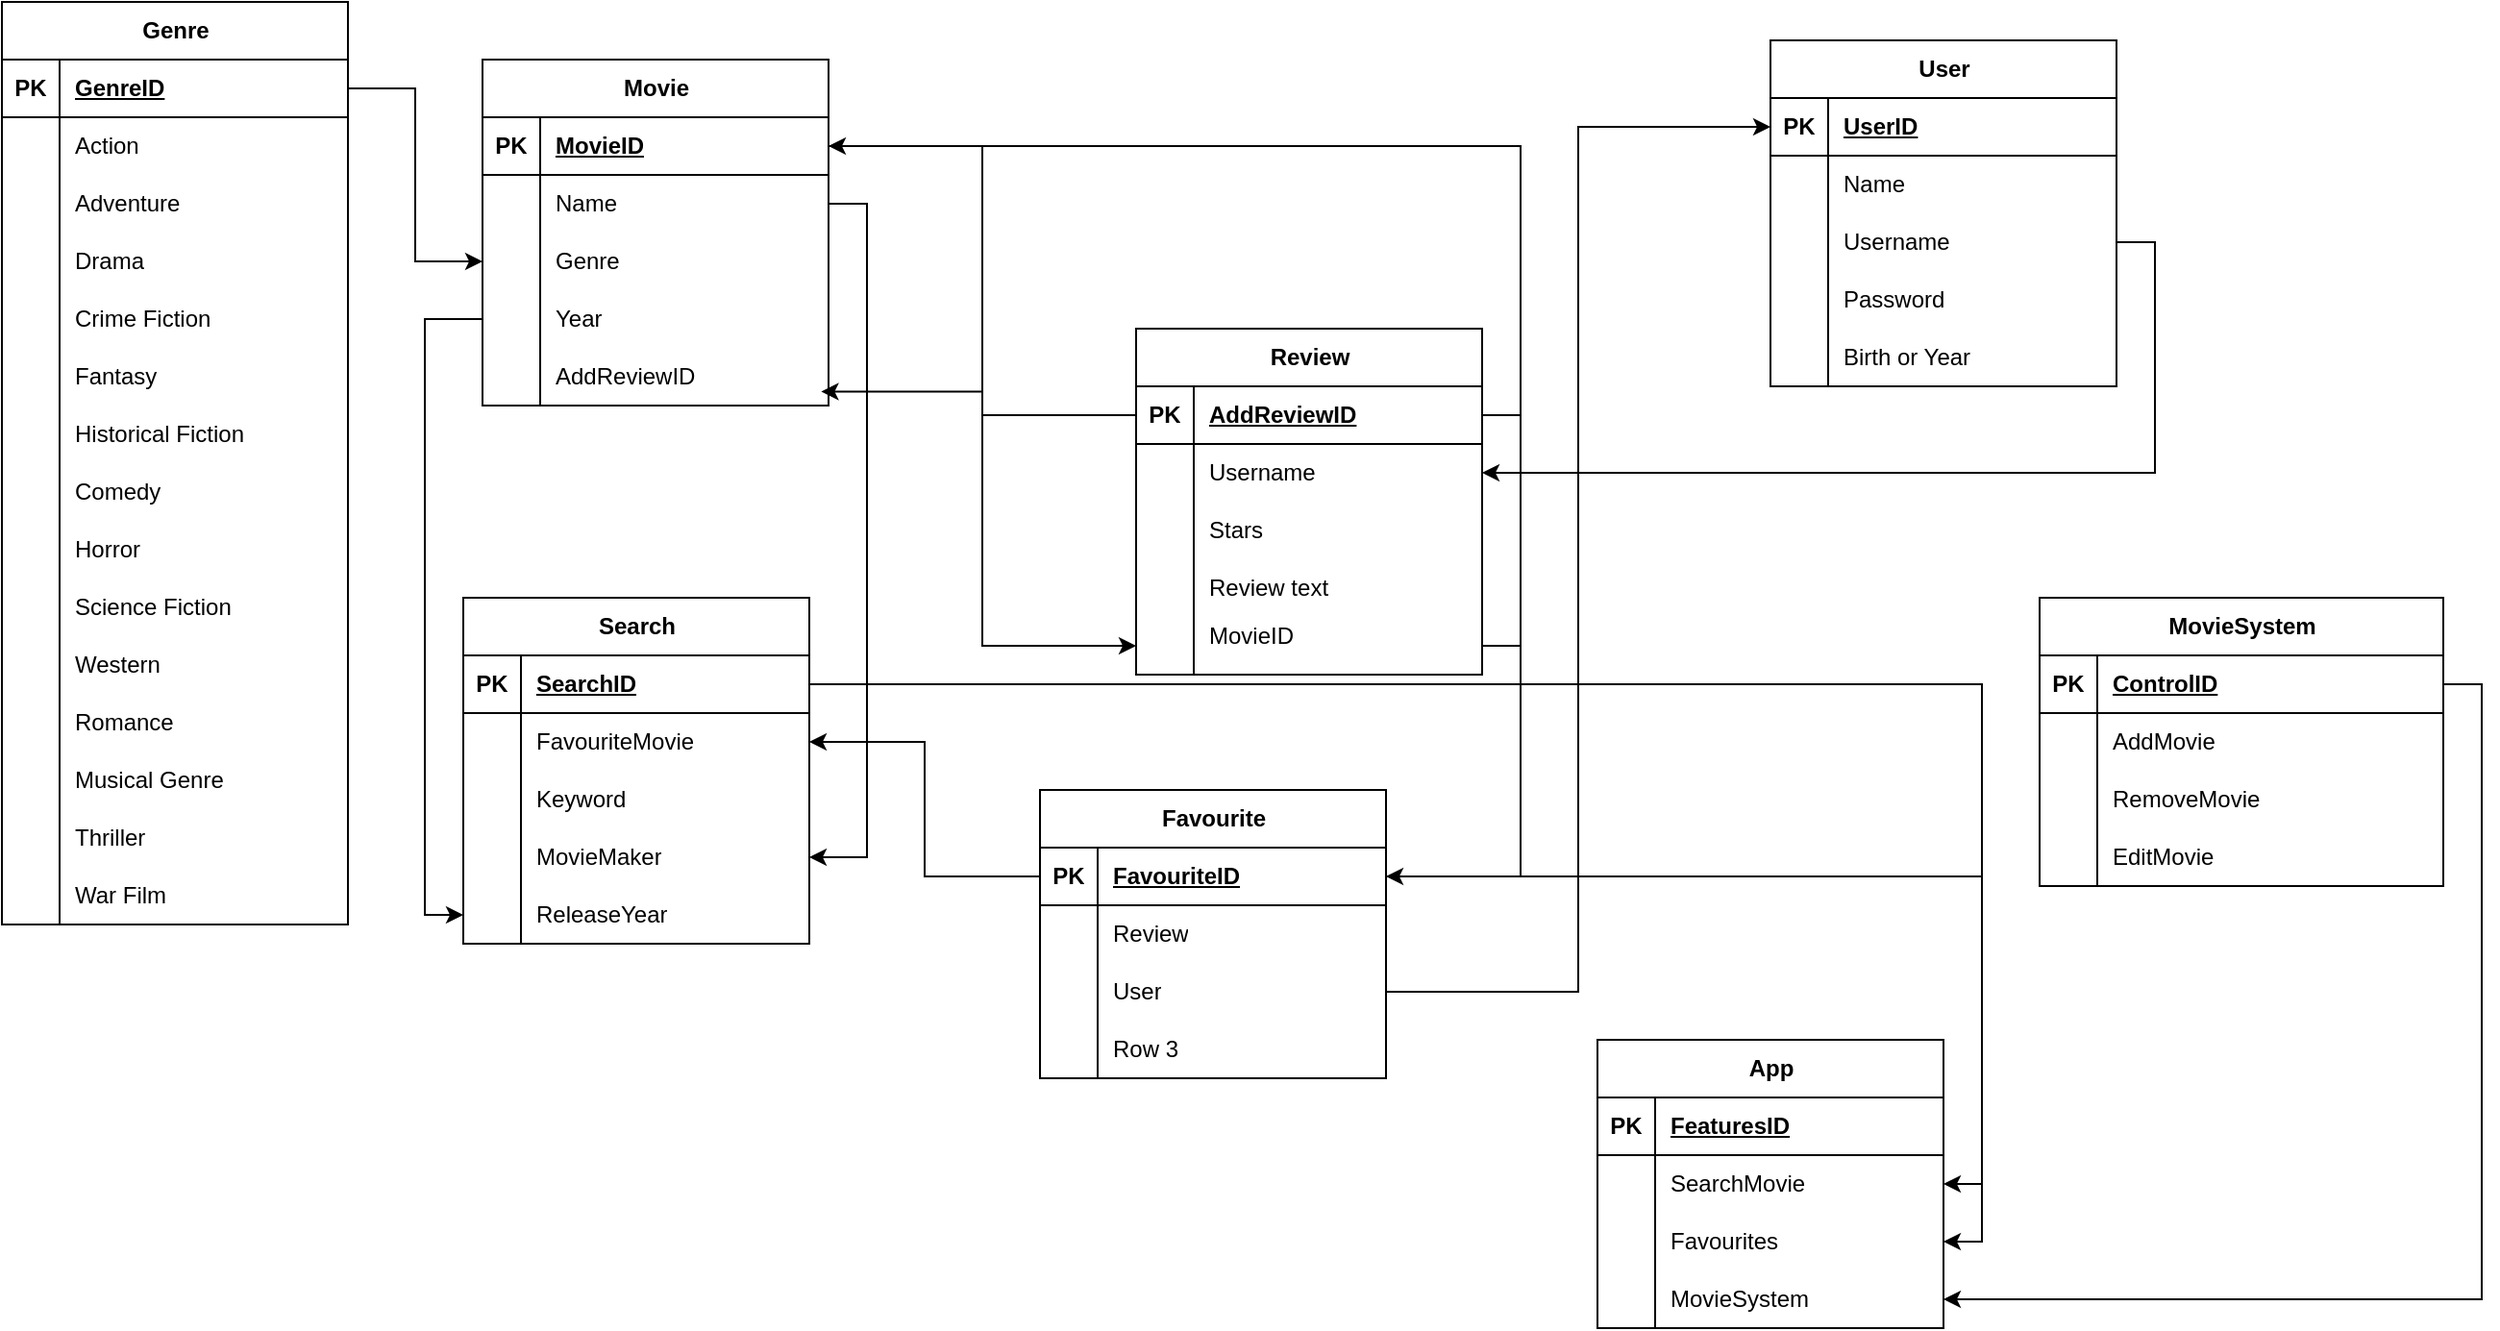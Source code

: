 <mxfile version="25.0.3">
  <diagram name="Page-1" id="fYBfYvt4HJOyi6MJDXWz">
    <mxGraphModel dx="1260" dy="680" grid="1" gridSize="10" guides="1" tooltips="1" connect="1" arrows="1" fold="1" page="1" pageScale="1" pageWidth="850" pageHeight="1100" math="0" shadow="0">
      <root>
        <mxCell id="0" />
        <mxCell id="1" parent="0" />
        <mxCell id="hw2Qin4XkXsEMKHEOOpg-20" value="User" style="shape=table;startSize=30;container=1;collapsible=1;childLayout=tableLayout;fixedRows=1;rowLines=0;fontStyle=1;align=center;resizeLast=1;html=1;" vertex="1" parent="1">
          <mxGeometry x="940" y="40" width="180" height="180" as="geometry" />
        </mxCell>
        <mxCell id="hw2Qin4XkXsEMKHEOOpg-21" value="" style="shape=tableRow;horizontal=0;startSize=0;swimlaneHead=0;swimlaneBody=0;fillColor=none;collapsible=0;dropTarget=0;points=[[0,0.5],[1,0.5]];portConstraint=eastwest;top=0;left=0;right=0;bottom=1;" vertex="1" parent="hw2Qin4XkXsEMKHEOOpg-20">
          <mxGeometry y="30" width="180" height="30" as="geometry" />
        </mxCell>
        <mxCell id="hw2Qin4XkXsEMKHEOOpg-22" value="PK" style="shape=partialRectangle;connectable=0;fillColor=none;top=0;left=0;bottom=0;right=0;fontStyle=1;overflow=hidden;whiteSpace=wrap;html=1;" vertex="1" parent="hw2Qin4XkXsEMKHEOOpg-21">
          <mxGeometry width="30" height="30" as="geometry">
            <mxRectangle width="30" height="30" as="alternateBounds" />
          </mxGeometry>
        </mxCell>
        <mxCell id="hw2Qin4XkXsEMKHEOOpg-23" value="UserID" style="shape=partialRectangle;connectable=0;fillColor=none;top=0;left=0;bottom=0;right=0;align=left;spacingLeft=6;fontStyle=5;overflow=hidden;whiteSpace=wrap;html=1;" vertex="1" parent="hw2Qin4XkXsEMKHEOOpg-21">
          <mxGeometry x="30" width="150" height="30" as="geometry">
            <mxRectangle width="150" height="30" as="alternateBounds" />
          </mxGeometry>
        </mxCell>
        <mxCell id="hw2Qin4XkXsEMKHEOOpg-24" value="" style="shape=tableRow;horizontal=0;startSize=0;swimlaneHead=0;swimlaneBody=0;fillColor=none;collapsible=0;dropTarget=0;points=[[0,0.5],[1,0.5]];portConstraint=eastwest;top=0;left=0;right=0;bottom=0;" vertex="1" parent="hw2Qin4XkXsEMKHEOOpg-20">
          <mxGeometry y="60" width="180" height="30" as="geometry" />
        </mxCell>
        <mxCell id="hw2Qin4XkXsEMKHEOOpg-25" value="" style="shape=partialRectangle;connectable=0;fillColor=none;top=0;left=0;bottom=0;right=0;editable=1;overflow=hidden;whiteSpace=wrap;html=1;" vertex="1" parent="hw2Qin4XkXsEMKHEOOpg-24">
          <mxGeometry width="30" height="30" as="geometry">
            <mxRectangle width="30" height="30" as="alternateBounds" />
          </mxGeometry>
        </mxCell>
        <mxCell id="hw2Qin4XkXsEMKHEOOpg-26" value="Name" style="shape=partialRectangle;connectable=0;fillColor=none;top=0;left=0;bottom=0;right=0;align=left;spacingLeft=6;overflow=hidden;whiteSpace=wrap;html=1;" vertex="1" parent="hw2Qin4XkXsEMKHEOOpg-24">
          <mxGeometry x="30" width="150" height="30" as="geometry">
            <mxRectangle width="150" height="30" as="alternateBounds" />
          </mxGeometry>
        </mxCell>
        <mxCell id="hw2Qin4XkXsEMKHEOOpg-27" value="" style="shape=tableRow;horizontal=0;startSize=0;swimlaneHead=0;swimlaneBody=0;fillColor=none;collapsible=0;dropTarget=0;points=[[0,0.5],[1,0.5]];portConstraint=eastwest;top=0;left=0;right=0;bottom=0;" vertex="1" parent="hw2Qin4XkXsEMKHEOOpg-20">
          <mxGeometry y="90" width="180" height="30" as="geometry" />
        </mxCell>
        <mxCell id="hw2Qin4XkXsEMKHEOOpg-28" value="" style="shape=partialRectangle;connectable=0;fillColor=none;top=0;left=0;bottom=0;right=0;editable=1;overflow=hidden;whiteSpace=wrap;html=1;" vertex="1" parent="hw2Qin4XkXsEMKHEOOpg-27">
          <mxGeometry width="30" height="30" as="geometry">
            <mxRectangle width="30" height="30" as="alternateBounds" />
          </mxGeometry>
        </mxCell>
        <mxCell id="hw2Qin4XkXsEMKHEOOpg-29" value="Username" style="shape=partialRectangle;connectable=0;fillColor=none;top=0;left=0;bottom=0;right=0;align=left;spacingLeft=6;overflow=hidden;whiteSpace=wrap;html=1;" vertex="1" parent="hw2Qin4XkXsEMKHEOOpg-27">
          <mxGeometry x="30" width="150" height="30" as="geometry">
            <mxRectangle width="150" height="30" as="alternateBounds" />
          </mxGeometry>
        </mxCell>
        <mxCell id="hw2Qin4XkXsEMKHEOOpg-30" value="" style="shape=tableRow;horizontal=0;startSize=0;swimlaneHead=0;swimlaneBody=0;fillColor=none;collapsible=0;dropTarget=0;points=[[0,0.5],[1,0.5]];portConstraint=eastwest;top=0;left=0;right=0;bottom=0;" vertex="1" parent="hw2Qin4XkXsEMKHEOOpg-20">
          <mxGeometry y="120" width="180" height="30" as="geometry" />
        </mxCell>
        <mxCell id="hw2Qin4XkXsEMKHEOOpg-31" value="" style="shape=partialRectangle;connectable=0;fillColor=none;top=0;left=0;bottom=0;right=0;editable=1;overflow=hidden;whiteSpace=wrap;html=1;" vertex="1" parent="hw2Qin4XkXsEMKHEOOpg-30">
          <mxGeometry width="30" height="30" as="geometry">
            <mxRectangle width="30" height="30" as="alternateBounds" />
          </mxGeometry>
        </mxCell>
        <mxCell id="hw2Qin4XkXsEMKHEOOpg-32" value="Password" style="shape=partialRectangle;connectable=0;fillColor=none;top=0;left=0;bottom=0;right=0;align=left;spacingLeft=6;overflow=hidden;whiteSpace=wrap;html=1;" vertex="1" parent="hw2Qin4XkXsEMKHEOOpg-30">
          <mxGeometry x="30" width="150" height="30" as="geometry">
            <mxRectangle width="150" height="30" as="alternateBounds" />
          </mxGeometry>
        </mxCell>
        <mxCell id="hw2Qin4XkXsEMKHEOOpg-35" value="" style="shape=tableRow;horizontal=0;startSize=0;swimlaneHead=0;swimlaneBody=0;fillColor=none;collapsible=0;dropTarget=0;points=[[0,0.5],[1,0.5]];portConstraint=eastwest;top=0;left=0;right=0;bottom=0;" vertex="1" parent="hw2Qin4XkXsEMKHEOOpg-20">
          <mxGeometry y="150" width="180" height="30" as="geometry" />
        </mxCell>
        <mxCell id="hw2Qin4XkXsEMKHEOOpg-36" value="" style="shape=partialRectangle;connectable=0;fillColor=none;top=0;left=0;bottom=0;right=0;editable=1;overflow=hidden;whiteSpace=wrap;html=1;" vertex="1" parent="hw2Qin4XkXsEMKHEOOpg-35">
          <mxGeometry width="30" height="30" as="geometry">
            <mxRectangle width="30" height="30" as="alternateBounds" />
          </mxGeometry>
        </mxCell>
        <mxCell id="hw2Qin4XkXsEMKHEOOpg-37" value="Birth or Year" style="shape=partialRectangle;connectable=0;fillColor=none;top=0;left=0;bottom=0;right=0;align=left;spacingLeft=6;overflow=hidden;whiteSpace=wrap;html=1;" vertex="1" parent="hw2Qin4XkXsEMKHEOOpg-35">
          <mxGeometry x="30" width="150" height="30" as="geometry">
            <mxRectangle width="150" height="30" as="alternateBounds" />
          </mxGeometry>
        </mxCell>
        <mxCell id="hw2Qin4XkXsEMKHEOOpg-38" value="Genre" style="shape=table;startSize=30;container=1;collapsible=1;childLayout=tableLayout;fixedRows=1;rowLines=0;fontStyle=1;align=center;resizeLast=1;html=1;" vertex="1" parent="1">
          <mxGeometry x="20" y="20" width="180" height="480" as="geometry" />
        </mxCell>
        <mxCell id="hw2Qin4XkXsEMKHEOOpg-39" value="" style="shape=tableRow;horizontal=0;startSize=0;swimlaneHead=0;swimlaneBody=0;fillColor=none;collapsible=0;dropTarget=0;points=[[0,0.5],[1,0.5]];portConstraint=eastwest;top=0;left=0;right=0;bottom=1;" vertex="1" parent="hw2Qin4XkXsEMKHEOOpg-38">
          <mxGeometry y="30" width="180" height="30" as="geometry" />
        </mxCell>
        <mxCell id="hw2Qin4XkXsEMKHEOOpg-40" value="PK" style="shape=partialRectangle;connectable=0;fillColor=none;top=0;left=0;bottom=0;right=0;fontStyle=1;overflow=hidden;whiteSpace=wrap;html=1;" vertex="1" parent="hw2Qin4XkXsEMKHEOOpg-39">
          <mxGeometry width="30" height="30" as="geometry">
            <mxRectangle width="30" height="30" as="alternateBounds" />
          </mxGeometry>
        </mxCell>
        <mxCell id="hw2Qin4XkXsEMKHEOOpg-41" value="GenreID" style="shape=partialRectangle;connectable=0;fillColor=none;top=0;left=0;bottom=0;right=0;align=left;spacingLeft=6;fontStyle=5;overflow=hidden;whiteSpace=wrap;html=1;" vertex="1" parent="hw2Qin4XkXsEMKHEOOpg-39">
          <mxGeometry x="30" width="150" height="30" as="geometry">
            <mxRectangle width="150" height="30" as="alternateBounds" />
          </mxGeometry>
        </mxCell>
        <mxCell id="hw2Qin4XkXsEMKHEOOpg-42" value="" style="shape=tableRow;horizontal=0;startSize=0;swimlaneHead=0;swimlaneBody=0;fillColor=none;collapsible=0;dropTarget=0;points=[[0,0.5],[1,0.5]];portConstraint=eastwest;top=0;left=0;right=0;bottom=0;" vertex="1" parent="hw2Qin4XkXsEMKHEOOpg-38">
          <mxGeometry y="60" width="180" height="30" as="geometry" />
        </mxCell>
        <mxCell id="hw2Qin4XkXsEMKHEOOpg-43" value="" style="shape=partialRectangle;connectable=0;fillColor=none;top=0;left=0;bottom=0;right=0;editable=1;overflow=hidden;whiteSpace=wrap;html=1;" vertex="1" parent="hw2Qin4XkXsEMKHEOOpg-42">
          <mxGeometry width="30" height="30" as="geometry">
            <mxRectangle width="30" height="30" as="alternateBounds" />
          </mxGeometry>
        </mxCell>
        <mxCell id="hw2Qin4XkXsEMKHEOOpg-44" value="Action" style="shape=partialRectangle;connectable=0;fillColor=none;top=0;left=0;bottom=0;right=0;align=left;spacingLeft=6;overflow=hidden;whiteSpace=wrap;html=1;" vertex="1" parent="hw2Qin4XkXsEMKHEOOpg-42">
          <mxGeometry x="30" width="150" height="30" as="geometry">
            <mxRectangle width="150" height="30" as="alternateBounds" />
          </mxGeometry>
        </mxCell>
        <mxCell id="hw2Qin4XkXsEMKHEOOpg-45" value="" style="shape=tableRow;horizontal=0;startSize=0;swimlaneHead=0;swimlaneBody=0;fillColor=none;collapsible=0;dropTarget=0;points=[[0,0.5],[1,0.5]];portConstraint=eastwest;top=0;left=0;right=0;bottom=0;" vertex="1" parent="hw2Qin4XkXsEMKHEOOpg-38">
          <mxGeometry y="90" width="180" height="30" as="geometry" />
        </mxCell>
        <mxCell id="hw2Qin4XkXsEMKHEOOpg-46" value="" style="shape=partialRectangle;connectable=0;fillColor=none;top=0;left=0;bottom=0;right=0;editable=1;overflow=hidden;whiteSpace=wrap;html=1;" vertex="1" parent="hw2Qin4XkXsEMKHEOOpg-45">
          <mxGeometry width="30" height="30" as="geometry">
            <mxRectangle width="30" height="30" as="alternateBounds" />
          </mxGeometry>
        </mxCell>
        <mxCell id="hw2Qin4XkXsEMKHEOOpg-47" value="Adventure" style="shape=partialRectangle;connectable=0;fillColor=none;top=0;left=0;bottom=0;right=0;align=left;spacingLeft=6;overflow=hidden;whiteSpace=wrap;html=1;" vertex="1" parent="hw2Qin4XkXsEMKHEOOpg-45">
          <mxGeometry x="30" width="150" height="30" as="geometry">
            <mxRectangle width="150" height="30" as="alternateBounds" />
          </mxGeometry>
        </mxCell>
        <mxCell id="hw2Qin4XkXsEMKHEOOpg-48" value="" style="shape=tableRow;horizontal=0;startSize=0;swimlaneHead=0;swimlaneBody=0;fillColor=none;collapsible=0;dropTarget=0;points=[[0,0.5],[1,0.5]];portConstraint=eastwest;top=0;left=0;right=0;bottom=0;" vertex="1" parent="hw2Qin4XkXsEMKHEOOpg-38">
          <mxGeometry y="120" width="180" height="30" as="geometry" />
        </mxCell>
        <mxCell id="hw2Qin4XkXsEMKHEOOpg-49" value="" style="shape=partialRectangle;connectable=0;fillColor=none;top=0;left=0;bottom=0;right=0;editable=1;overflow=hidden;whiteSpace=wrap;html=1;" vertex="1" parent="hw2Qin4XkXsEMKHEOOpg-48">
          <mxGeometry width="30" height="30" as="geometry">
            <mxRectangle width="30" height="30" as="alternateBounds" />
          </mxGeometry>
        </mxCell>
        <mxCell id="hw2Qin4XkXsEMKHEOOpg-50" value="Drama" style="shape=partialRectangle;connectable=0;fillColor=none;top=0;left=0;bottom=0;right=0;align=left;spacingLeft=6;overflow=hidden;whiteSpace=wrap;html=1;" vertex="1" parent="hw2Qin4XkXsEMKHEOOpg-48">
          <mxGeometry x="30" width="150" height="30" as="geometry">
            <mxRectangle width="150" height="30" as="alternateBounds" />
          </mxGeometry>
        </mxCell>
        <mxCell id="hw2Qin4XkXsEMKHEOOpg-51" value="" style="shape=tableRow;horizontal=0;startSize=0;swimlaneHead=0;swimlaneBody=0;fillColor=none;collapsible=0;dropTarget=0;points=[[0,0.5],[1,0.5]];portConstraint=eastwest;top=0;left=0;right=0;bottom=0;" vertex="1" parent="hw2Qin4XkXsEMKHEOOpg-38">
          <mxGeometry y="150" width="180" height="30" as="geometry" />
        </mxCell>
        <mxCell id="hw2Qin4XkXsEMKHEOOpg-52" value="" style="shape=partialRectangle;connectable=0;fillColor=none;top=0;left=0;bottom=0;right=0;editable=1;overflow=hidden;whiteSpace=wrap;html=1;" vertex="1" parent="hw2Qin4XkXsEMKHEOOpg-51">
          <mxGeometry width="30" height="30" as="geometry">
            <mxRectangle width="30" height="30" as="alternateBounds" />
          </mxGeometry>
        </mxCell>
        <mxCell id="hw2Qin4XkXsEMKHEOOpg-53" value="Crime Fiction" style="shape=partialRectangle;connectable=0;fillColor=none;top=0;left=0;bottom=0;right=0;align=left;spacingLeft=6;overflow=hidden;whiteSpace=wrap;html=1;" vertex="1" parent="hw2Qin4XkXsEMKHEOOpg-51">
          <mxGeometry x="30" width="150" height="30" as="geometry">
            <mxRectangle width="150" height="30" as="alternateBounds" />
          </mxGeometry>
        </mxCell>
        <mxCell id="hw2Qin4XkXsEMKHEOOpg-70" value="" style="shape=tableRow;horizontal=0;startSize=0;swimlaneHead=0;swimlaneBody=0;fillColor=none;collapsible=0;dropTarget=0;points=[[0,0.5],[1,0.5]];portConstraint=eastwest;top=0;left=0;right=0;bottom=0;" vertex="1" parent="hw2Qin4XkXsEMKHEOOpg-38">
          <mxGeometry y="180" width="180" height="30" as="geometry" />
        </mxCell>
        <mxCell id="hw2Qin4XkXsEMKHEOOpg-71" value="" style="shape=partialRectangle;connectable=0;fillColor=none;top=0;left=0;bottom=0;right=0;editable=1;overflow=hidden;whiteSpace=wrap;html=1;" vertex="1" parent="hw2Qin4XkXsEMKHEOOpg-70">
          <mxGeometry width="30" height="30" as="geometry">
            <mxRectangle width="30" height="30" as="alternateBounds" />
          </mxGeometry>
        </mxCell>
        <mxCell id="hw2Qin4XkXsEMKHEOOpg-72" value="Fantasy" style="shape=partialRectangle;connectable=0;fillColor=none;top=0;left=0;bottom=0;right=0;align=left;spacingLeft=6;overflow=hidden;whiteSpace=wrap;html=1;" vertex="1" parent="hw2Qin4XkXsEMKHEOOpg-70">
          <mxGeometry x="30" width="150" height="30" as="geometry">
            <mxRectangle width="150" height="30" as="alternateBounds" />
          </mxGeometry>
        </mxCell>
        <mxCell id="hw2Qin4XkXsEMKHEOOpg-73" value="" style="shape=tableRow;horizontal=0;startSize=0;swimlaneHead=0;swimlaneBody=0;fillColor=none;collapsible=0;dropTarget=0;points=[[0,0.5],[1,0.5]];portConstraint=eastwest;top=0;left=0;right=0;bottom=0;" vertex="1" parent="hw2Qin4XkXsEMKHEOOpg-38">
          <mxGeometry y="210" width="180" height="30" as="geometry" />
        </mxCell>
        <mxCell id="hw2Qin4XkXsEMKHEOOpg-74" value="" style="shape=partialRectangle;connectable=0;fillColor=none;top=0;left=0;bottom=0;right=0;editable=1;overflow=hidden;whiteSpace=wrap;html=1;" vertex="1" parent="hw2Qin4XkXsEMKHEOOpg-73">
          <mxGeometry width="30" height="30" as="geometry">
            <mxRectangle width="30" height="30" as="alternateBounds" />
          </mxGeometry>
        </mxCell>
        <mxCell id="hw2Qin4XkXsEMKHEOOpg-75" value="Historical Fiction" style="shape=partialRectangle;connectable=0;fillColor=none;top=0;left=0;bottom=0;right=0;align=left;spacingLeft=6;overflow=hidden;whiteSpace=wrap;html=1;" vertex="1" parent="hw2Qin4XkXsEMKHEOOpg-73">
          <mxGeometry x="30" width="150" height="30" as="geometry">
            <mxRectangle width="150" height="30" as="alternateBounds" />
          </mxGeometry>
        </mxCell>
        <mxCell id="hw2Qin4XkXsEMKHEOOpg-76" value="" style="shape=tableRow;horizontal=0;startSize=0;swimlaneHead=0;swimlaneBody=0;fillColor=none;collapsible=0;dropTarget=0;points=[[0,0.5],[1,0.5]];portConstraint=eastwest;top=0;left=0;right=0;bottom=0;" vertex="1" parent="hw2Qin4XkXsEMKHEOOpg-38">
          <mxGeometry y="240" width="180" height="30" as="geometry" />
        </mxCell>
        <mxCell id="hw2Qin4XkXsEMKHEOOpg-77" value="" style="shape=partialRectangle;connectable=0;fillColor=none;top=0;left=0;bottom=0;right=0;editable=1;overflow=hidden;whiteSpace=wrap;html=1;" vertex="1" parent="hw2Qin4XkXsEMKHEOOpg-76">
          <mxGeometry width="30" height="30" as="geometry">
            <mxRectangle width="30" height="30" as="alternateBounds" />
          </mxGeometry>
        </mxCell>
        <mxCell id="hw2Qin4XkXsEMKHEOOpg-78" value="Comedy" style="shape=partialRectangle;connectable=0;fillColor=none;top=0;left=0;bottom=0;right=0;align=left;spacingLeft=6;overflow=hidden;whiteSpace=wrap;html=1;" vertex="1" parent="hw2Qin4XkXsEMKHEOOpg-76">
          <mxGeometry x="30" width="150" height="30" as="geometry">
            <mxRectangle width="150" height="30" as="alternateBounds" />
          </mxGeometry>
        </mxCell>
        <mxCell id="hw2Qin4XkXsEMKHEOOpg-79" value="" style="shape=tableRow;horizontal=0;startSize=0;swimlaneHead=0;swimlaneBody=0;fillColor=none;collapsible=0;dropTarget=0;points=[[0,0.5],[1,0.5]];portConstraint=eastwest;top=0;left=0;right=0;bottom=0;" vertex="1" parent="hw2Qin4XkXsEMKHEOOpg-38">
          <mxGeometry y="270" width="180" height="30" as="geometry" />
        </mxCell>
        <mxCell id="hw2Qin4XkXsEMKHEOOpg-80" value="" style="shape=partialRectangle;connectable=0;fillColor=none;top=0;left=0;bottom=0;right=0;editable=1;overflow=hidden;whiteSpace=wrap;html=1;" vertex="1" parent="hw2Qin4XkXsEMKHEOOpg-79">
          <mxGeometry width="30" height="30" as="geometry">
            <mxRectangle width="30" height="30" as="alternateBounds" />
          </mxGeometry>
        </mxCell>
        <mxCell id="hw2Qin4XkXsEMKHEOOpg-81" value="Horror" style="shape=partialRectangle;connectable=0;fillColor=none;top=0;left=0;bottom=0;right=0;align=left;spacingLeft=6;overflow=hidden;whiteSpace=wrap;html=1;" vertex="1" parent="hw2Qin4XkXsEMKHEOOpg-79">
          <mxGeometry x="30" width="150" height="30" as="geometry">
            <mxRectangle width="150" height="30" as="alternateBounds" />
          </mxGeometry>
        </mxCell>
        <mxCell id="hw2Qin4XkXsEMKHEOOpg-82" value="" style="shape=tableRow;horizontal=0;startSize=0;swimlaneHead=0;swimlaneBody=0;fillColor=none;collapsible=0;dropTarget=0;points=[[0,0.5],[1,0.5]];portConstraint=eastwest;top=0;left=0;right=0;bottom=0;" vertex="1" parent="hw2Qin4XkXsEMKHEOOpg-38">
          <mxGeometry y="300" width="180" height="30" as="geometry" />
        </mxCell>
        <mxCell id="hw2Qin4XkXsEMKHEOOpg-83" value="" style="shape=partialRectangle;connectable=0;fillColor=none;top=0;left=0;bottom=0;right=0;editable=1;overflow=hidden;whiteSpace=wrap;html=1;" vertex="1" parent="hw2Qin4XkXsEMKHEOOpg-82">
          <mxGeometry width="30" height="30" as="geometry">
            <mxRectangle width="30" height="30" as="alternateBounds" />
          </mxGeometry>
        </mxCell>
        <mxCell id="hw2Qin4XkXsEMKHEOOpg-84" value="Science Fiction" style="shape=partialRectangle;connectable=0;fillColor=none;top=0;left=0;bottom=0;right=0;align=left;spacingLeft=6;overflow=hidden;whiteSpace=wrap;html=1;" vertex="1" parent="hw2Qin4XkXsEMKHEOOpg-82">
          <mxGeometry x="30" width="150" height="30" as="geometry">
            <mxRectangle width="150" height="30" as="alternateBounds" />
          </mxGeometry>
        </mxCell>
        <mxCell id="hw2Qin4XkXsEMKHEOOpg-85" value="" style="shape=tableRow;horizontal=0;startSize=0;swimlaneHead=0;swimlaneBody=0;fillColor=none;collapsible=0;dropTarget=0;points=[[0,0.5],[1,0.5]];portConstraint=eastwest;top=0;left=0;right=0;bottom=0;" vertex="1" parent="hw2Qin4XkXsEMKHEOOpg-38">
          <mxGeometry y="330" width="180" height="30" as="geometry" />
        </mxCell>
        <mxCell id="hw2Qin4XkXsEMKHEOOpg-86" value="" style="shape=partialRectangle;connectable=0;fillColor=none;top=0;left=0;bottom=0;right=0;editable=1;overflow=hidden;whiteSpace=wrap;html=1;" vertex="1" parent="hw2Qin4XkXsEMKHEOOpg-85">
          <mxGeometry width="30" height="30" as="geometry">
            <mxRectangle width="30" height="30" as="alternateBounds" />
          </mxGeometry>
        </mxCell>
        <mxCell id="hw2Qin4XkXsEMKHEOOpg-87" value="Western" style="shape=partialRectangle;connectable=0;fillColor=none;top=0;left=0;bottom=0;right=0;align=left;spacingLeft=6;overflow=hidden;whiteSpace=wrap;html=1;" vertex="1" parent="hw2Qin4XkXsEMKHEOOpg-85">
          <mxGeometry x="30" width="150" height="30" as="geometry">
            <mxRectangle width="150" height="30" as="alternateBounds" />
          </mxGeometry>
        </mxCell>
        <mxCell id="hw2Qin4XkXsEMKHEOOpg-88" value="" style="shape=tableRow;horizontal=0;startSize=0;swimlaneHead=0;swimlaneBody=0;fillColor=none;collapsible=0;dropTarget=0;points=[[0,0.5],[1,0.5]];portConstraint=eastwest;top=0;left=0;right=0;bottom=0;" vertex="1" parent="hw2Qin4XkXsEMKHEOOpg-38">
          <mxGeometry y="360" width="180" height="30" as="geometry" />
        </mxCell>
        <mxCell id="hw2Qin4XkXsEMKHEOOpg-89" value="" style="shape=partialRectangle;connectable=0;fillColor=none;top=0;left=0;bottom=0;right=0;editable=1;overflow=hidden;whiteSpace=wrap;html=1;" vertex="1" parent="hw2Qin4XkXsEMKHEOOpg-88">
          <mxGeometry width="30" height="30" as="geometry">
            <mxRectangle width="30" height="30" as="alternateBounds" />
          </mxGeometry>
        </mxCell>
        <mxCell id="hw2Qin4XkXsEMKHEOOpg-90" value="Romance" style="shape=partialRectangle;connectable=0;fillColor=none;top=0;left=0;bottom=0;right=0;align=left;spacingLeft=6;overflow=hidden;whiteSpace=wrap;html=1;" vertex="1" parent="hw2Qin4XkXsEMKHEOOpg-88">
          <mxGeometry x="30" width="150" height="30" as="geometry">
            <mxRectangle width="150" height="30" as="alternateBounds" />
          </mxGeometry>
        </mxCell>
        <mxCell id="hw2Qin4XkXsEMKHEOOpg-91" value="" style="shape=tableRow;horizontal=0;startSize=0;swimlaneHead=0;swimlaneBody=0;fillColor=none;collapsible=0;dropTarget=0;points=[[0,0.5],[1,0.5]];portConstraint=eastwest;top=0;left=0;right=0;bottom=0;" vertex="1" parent="hw2Qin4XkXsEMKHEOOpg-38">
          <mxGeometry y="390" width="180" height="30" as="geometry" />
        </mxCell>
        <mxCell id="hw2Qin4XkXsEMKHEOOpg-92" value="" style="shape=partialRectangle;connectable=0;fillColor=none;top=0;left=0;bottom=0;right=0;editable=1;overflow=hidden;whiteSpace=wrap;html=1;" vertex="1" parent="hw2Qin4XkXsEMKHEOOpg-91">
          <mxGeometry width="30" height="30" as="geometry">
            <mxRectangle width="30" height="30" as="alternateBounds" />
          </mxGeometry>
        </mxCell>
        <mxCell id="hw2Qin4XkXsEMKHEOOpg-93" value="Musical Genre" style="shape=partialRectangle;connectable=0;fillColor=none;top=0;left=0;bottom=0;right=0;align=left;spacingLeft=6;overflow=hidden;whiteSpace=wrap;html=1;" vertex="1" parent="hw2Qin4XkXsEMKHEOOpg-91">
          <mxGeometry x="30" width="150" height="30" as="geometry">
            <mxRectangle width="150" height="30" as="alternateBounds" />
          </mxGeometry>
        </mxCell>
        <mxCell id="hw2Qin4XkXsEMKHEOOpg-94" value="" style="shape=tableRow;horizontal=0;startSize=0;swimlaneHead=0;swimlaneBody=0;fillColor=none;collapsible=0;dropTarget=0;points=[[0,0.5],[1,0.5]];portConstraint=eastwest;top=0;left=0;right=0;bottom=0;" vertex="1" parent="hw2Qin4XkXsEMKHEOOpg-38">
          <mxGeometry y="420" width="180" height="30" as="geometry" />
        </mxCell>
        <mxCell id="hw2Qin4XkXsEMKHEOOpg-95" value="" style="shape=partialRectangle;connectable=0;fillColor=none;top=0;left=0;bottom=0;right=0;editable=1;overflow=hidden;whiteSpace=wrap;html=1;" vertex="1" parent="hw2Qin4XkXsEMKHEOOpg-94">
          <mxGeometry width="30" height="30" as="geometry">
            <mxRectangle width="30" height="30" as="alternateBounds" />
          </mxGeometry>
        </mxCell>
        <mxCell id="hw2Qin4XkXsEMKHEOOpg-96" value="Thriller" style="shape=partialRectangle;connectable=0;fillColor=none;top=0;left=0;bottom=0;right=0;align=left;spacingLeft=6;overflow=hidden;whiteSpace=wrap;html=1;" vertex="1" parent="hw2Qin4XkXsEMKHEOOpg-94">
          <mxGeometry x="30" width="150" height="30" as="geometry">
            <mxRectangle width="150" height="30" as="alternateBounds" />
          </mxGeometry>
        </mxCell>
        <mxCell id="hw2Qin4XkXsEMKHEOOpg-97" value="" style="shape=tableRow;horizontal=0;startSize=0;swimlaneHead=0;swimlaneBody=0;fillColor=none;collapsible=0;dropTarget=0;points=[[0,0.5],[1,0.5]];portConstraint=eastwest;top=0;left=0;right=0;bottom=0;" vertex="1" parent="hw2Qin4XkXsEMKHEOOpg-38">
          <mxGeometry y="450" width="180" height="30" as="geometry" />
        </mxCell>
        <mxCell id="hw2Qin4XkXsEMKHEOOpg-98" value="" style="shape=partialRectangle;connectable=0;fillColor=none;top=0;left=0;bottom=0;right=0;editable=1;overflow=hidden;whiteSpace=wrap;html=1;" vertex="1" parent="hw2Qin4XkXsEMKHEOOpg-97">
          <mxGeometry width="30" height="30" as="geometry">
            <mxRectangle width="30" height="30" as="alternateBounds" />
          </mxGeometry>
        </mxCell>
        <mxCell id="hw2Qin4XkXsEMKHEOOpg-99" value="War Film" style="shape=partialRectangle;connectable=0;fillColor=none;top=0;left=0;bottom=0;right=0;align=left;spacingLeft=6;overflow=hidden;whiteSpace=wrap;html=1;" vertex="1" parent="hw2Qin4XkXsEMKHEOOpg-97">
          <mxGeometry x="30" width="150" height="30" as="geometry">
            <mxRectangle width="150" height="30" as="alternateBounds" />
          </mxGeometry>
        </mxCell>
        <mxCell id="hw2Qin4XkXsEMKHEOOpg-117" value="Movie" style="shape=table;startSize=30;container=1;collapsible=1;childLayout=tableLayout;fixedRows=1;rowLines=0;fontStyle=1;align=center;resizeLast=1;html=1;" vertex="1" parent="1">
          <mxGeometry x="270" y="50" width="180" height="180" as="geometry" />
        </mxCell>
        <mxCell id="hw2Qin4XkXsEMKHEOOpg-118" value="" style="shape=tableRow;horizontal=0;startSize=0;swimlaneHead=0;swimlaneBody=0;fillColor=none;collapsible=0;dropTarget=0;points=[[0,0.5],[1,0.5]];portConstraint=eastwest;top=0;left=0;right=0;bottom=1;" vertex="1" parent="hw2Qin4XkXsEMKHEOOpg-117">
          <mxGeometry y="30" width="180" height="30" as="geometry" />
        </mxCell>
        <mxCell id="hw2Qin4XkXsEMKHEOOpg-119" value="PK" style="shape=partialRectangle;connectable=0;fillColor=none;top=0;left=0;bottom=0;right=0;fontStyle=1;overflow=hidden;whiteSpace=wrap;html=1;" vertex="1" parent="hw2Qin4XkXsEMKHEOOpg-118">
          <mxGeometry width="30" height="30" as="geometry">
            <mxRectangle width="30" height="30" as="alternateBounds" />
          </mxGeometry>
        </mxCell>
        <mxCell id="hw2Qin4XkXsEMKHEOOpg-120" value="MovieID" style="shape=partialRectangle;connectable=0;fillColor=none;top=0;left=0;bottom=0;right=0;align=left;spacingLeft=6;fontStyle=5;overflow=hidden;whiteSpace=wrap;html=1;" vertex="1" parent="hw2Qin4XkXsEMKHEOOpg-118">
          <mxGeometry x="30" width="150" height="30" as="geometry">
            <mxRectangle width="150" height="30" as="alternateBounds" />
          </mxGeometry>
        </mxCell>
        <mxCell id="hw2Qin4XkXsEMKHEOOpg-121" value="" style="shape=tableRow;horizontal=0;startSize=0;swimlaneHead=0;swimlaneBody=0;fillColor=none;collapsible=0;dropTarget=0;points=[[0,0.5],[1,0.5]];portConstraint=eastwest;top=0;left=0;right=0;bottom=0;" vertex="1" parent="hw2Qin4XkXsEMKHEOOpg-117">
          <mxGeometry y="60" width="180" height="30" as="geometry" />
        </mxCell>
        <mxCell id="hw2Qin4XkXsEMKHEOOpg-122" value="" style="shape=partialRectangle;connectable=0;fillColor=none;top=0;left=0;bottom=0;right=0;editable=1;overflow=hidden;whiteSpace=wrap;html=1;" vertex="1" parent="hw2Qin4XkXsEMKHEOOpg-121">
          <mxGeometry width="30" height="30" as="geometry">
            <mxRectangle width="30" height="30" as="alternateBounds" />
          </mxGeometry>
        </mxCell>
        <mxCell id="hw2Qin4XkXsEMKHEOOpg-123" value="Name" style="shape=partialRectangle;connectable=0;fillColor=none;top=0;left=0;bottom=0;right=0;align=left;spacingLeft=6;overflow=hidden;whiteSpace=wrap;html=1;" vertex="1" parent="hw2Qin4XkXsEMKHEOOpg-121">
          <mxGeometry x="30" width="150" height="30" as="geometry">
            <mxRectangle width="150" height="30" as="alternateBounds" />
          </mxGeometry>
        </mxCell>
        <mxCell id="hw2Qin4XkXsEMKHEOOpg-124" value="" style="shape=tableRow;horizontal=0;startSize=0;swimlaneHead=0;swimlaneBody=0;fillColor=none;collapsible=0;dropTarget=0;points=[[0,0.5],[1,0.5]];portConstraint=eastwest;top=0;left=0;right=0;bottom=0;" vertex="1" parent="hw2Qin4XkXsEMKHEOOpg-117">
          <mxGeometry y="90" width="180" height="30" as="geometry" />
        </mxCell>
        <mxCell id="hw2Qin4XkXsEMKHEOOpg-125" value="" style="shape=partialRectangle;connectable=0;fillColor=none;top=0;left=0;bottom=0;right=0;editable=1;overflow=hidden;whiteSpace=wrap;html=1;" vertex="1" parent="hw2Qin4XkXsEMKHEOOpg-124">
          <mxGeometry width="30" height="30" as="geometry">
            <mxRectangle width="30" height="30" as="alternateBounds" />
          </mxGeometry>
        </mxCell>
        <mxCell id="hw2Qin4XkXsEMKHEOOpg-126" value="Genre" style="shape=partialRectangle;connectable=0;fillColor=none;top=0;left=0;bottom=0;right=0;align=left;spacingLeft=6;overflow=hidden;whiteSpace=wrap;html=1;" vertex="1" parent="hw2Qin4XkXsEMKHEOOpg-124">
          <mxGeometry x="30" width="150" height="30" as="geometry">
            <mxRectangle width="150" height="30" as="alternateBounds" />
          </mxGeometry>
        </mxCell>
        <mxCell id="hw2Qin4XkXsEMKHEOOpg-127" value="" style="shape=tableRow;horizontal=0;startSize=0;swimlaneHead=0;swimlaneBody=0;fillColor=none;collapsible=0;dropTarget=0;points=[[0,0.5],[1,0.5]];portConstraint=eastwest;top=0;left=0;right=0;bottom=0;" vertex="1" parent="hw2Qin4XkXsEMKHEOOpg-117">
          <mxGeometry y="120" width="180" height="30" as="geometry" />
        </mxCell>
        <mxCell id="hw2Qin4XkXsEMKHEOOpg-128" value="" style="shape=partialRectangle;connectable=0;fillColor=none;top=0;left=0;bottom=0;right=0;editable=1;overflow=hidden;whiteSpace=wrap;html=1;" vertex="1" parent="hw2Qin4XkXsEMKHEOOpg-127">
          <mxGeometry width="30" height="30" as="geometry">
            <mxRectangle width="30" height="30" as="alternateBounds" />
          </mxGeometry>
        </mxCell>
        <mxCell id="hw2Qin4XkXsEMKHEOOpg-129" value="Year" style="shape=partialRectangle;connectable=0;fillColor=none;top=0;left=0;bottom=0;right=0;align=left;spacingLeft=6;overflow=hidden;whiteSpace=wrap;html=1;" vertex="1" parent="hw2Qin4XkXsEMKHEOOpg-127">
          <mxGeometry x="30" width="150" height="30" as="geometry">
            <mxRectangle width="150" height="30" as="alternateBounds" />
          </mxGeometry>
        </mxCell>
        <mxCell id="hw2Qin4XkXsEMKHEOOpg-188" value="" style="shape=tableRow;horizontal=0;startSize=0;swimlaneHead=0;swimlaneBody=0;fillColor=none;collapsible=0;dropTarget=0;points=[[0,0.5],[1,0.5]];portConstraint=eastwest;top=0;left=0;right=0;bottom=0;" vertex="1" parent="hw2Qin4XkXsEMKHEOOpg-117">
          <mxGeometry y="150" width="180" height="30" as="geometry" />
        </mxCell>
        <mxCell id="hw2Qin4XkXsEMKHEOOpg-189" value="" style="shape=partialRectangle;connectable=0;fillColor=none;top=0;left=0;bottom=0;right=0;editable=1;overflow=hidden;whiteSpace=wrap;html=1;" vertex="1" parent="hw2Qin4XkXsEMKHEOOpg-188">
          <mxGeometry width="30" height="30" as="geometry">
            <mxRectangle width="30" height="30" as="alternateBounds" />
          </mxGeometry>
        </mxCell>
        <mxCell id="hw2Qin4XkXsEMKHEOOpg-190" value="AddReviewID" style="shape=partialRectangle;connectable=0;fillColor=none;top=0;left=0;bottom=0;right=0;align=left;spacingLeft=6;overflow=hidden;whiteSpace=wrap;html=1;" vertex="1" parent="hw2Qin4XkXsEMKHEOOpg-188">
          <mxGeometry x="30" width="150" height="30" as="geometry">
            <mxRectangle width="150" height="30" as="alternateBounds" />
          </mxGeometry>
        </mxCell>
        <mxCell id="hw2Qin4XkXsEMKHEOOpg-158" value="Review" style="shape=table;startSize=30;container=1;collapsible=1;childLayout=tableLayout;fixedRows=1;rowLines=0;fontStyle=1;align=center;resizeLast=1;html=1;" vertex="1" parent="1">
          <mxGeometry x="610" y="190" width="180" height="180" as="geometry" />
        </mxCell>
        <mxCell id="hw2Qin4XkXsEMKHEOOpg-159" value="" style="shape=tableRow;horizontal=0;startSize=0;swimlaneHead=0;swimlaneBody=0;fillColor=none;collapsible=0;dropTarget=0;points=[[0,0.5],[1,0.5]];portConstraint=eastwest;top=0;left=0;right=0;bottom=1;" vertex="1" parent="hw2Qin4XkXsEMKHEOOpg-158">
          <mxGeometry y="30" width="180" height="30" as="geometry" />
        </mxCell>
        <mxCell id="hw2Qin4XkXsEMKHEOOpg-160" value="PK" style="shape=partialRectangle;connectable=0;fillColor=none;top=0;left=0;bottom=0;right=0;fontStyle=1;overflow=hidden;whiteSpace=wrap;html=1;" vertex="1" parent="hw2Qin4XkXsEMKHEOOpg-159">
          <mxGeometry width="30" height="30" as="geometry">
            <mxRectangle width="30" height="30" as="alternateBounds" />
          </mxGeometry>
        </mxCell>
        <mxCell id="hw2Qin4XkXsEMKHEOOpg-161" value="AddReviewID" style="shape=partialRectangle;connectable=0;fillColor=none;top=0;left=0;bottom=0;right=0;align=left;spacingLeft=6;fontStyle=5;overflow=hidden;whiteSpace=wrap;html=1;" vertex="1" parent="hw2Qin4XkXsEMKHEOOpg-159">
          <mxGeometry x="30" width="150" height="30" as="geometry">
            <mxRectangle width="150" height="30" as="alternateBounds" />
          </mxGeometry>
        </mxCell>
        <mxCell id="hw2Qin4XkXsEMKHEOOpg-162" value="" style="shape=tableRow;horizontal=0;startSize=0;swimlaneHead=0;swimlaneBody=0;fillColor=none;collapsible=0;dropTarget=0;points=[[0,0.5],[1,0.5]];portConstraint=eastwest;top=0;left=0;right=0;bottom=0;" vertex="1" parent="hw2Qin4XkXsEMKHEOOpg-158">
          <mxGeometry y="60" width="180" height="30" as="geometry" />
        </mxCell>
        <mxCell id="hw2Qin4XkXsEMKHEOOpg-163" value="" style="shape=partialRectangle;connectable=0;fillColor=none;top=0;left=0;bottom=0;right=0;editable=1;overflow=hidden;whiteSpace=wrap;html=1;" vertex="1" parent="hw2Qin4XkXsEMKHEOOpg-162">
          <mxGeometry width="30" height="30" as="geometry">
            <mxRectangle width="30" height="30" as="alternateBounds" />
          </mxGeometry>
        </mxCell>
        <mxCell id="hw2Qin4XkXsEMKHEOOpg-164" value="Username" style="shape=partialRectangle;connectable=0;fillColor=none;top=0;left=0;bottom=0;right=0;align=left;spacingLeft=6;overflow=hidden;whiteSpace=wrap;html=1;" vertex="1" parent="hw2Qin4XkXsEMKHEOOpg-162">
          <mxGeometry x="30" width="150" height="30" as="geometry">
            <mxRectangle width="150" height="30" as="alternateBounds" />
          </mxGeometry>
        </mxCell>
        <mxCell id="hw2Qin4XkXsEMKHEOOpg-165" value="" style="shape=tableRow;horizontal=0;startSize=0;swimlaneHead=0;swimlaneBody=0;fillColor=none;collapsible=0;dropTarget=0;points=[[0,0.5],[1,0.5]];portConstraint=eastwest;top=0;left=0;right=0;bottom=0;" vertex="1" parent="hw2Qin4XkXsEMKHEOOpg-158">
          <mxGeometry y="90" width="180" height="30" as="geometry" />
        </mxCell>
        <mxCell id="hw2Qin4XkXsEMKHEOOpg-166" value="" style="shape=partialRectangle;connectable=0;fillColor=none;top=0;left=0;bottom=0;right=0;editable=1;overflow=hidden;whiteSpace=wrap;html=1;" vertex="1" parent="hw2Qin4XkXsEMKHEOOpg-165">
          <mxGeometry width="30" height="30" as="geometry">
            <mxRectangle width="30" height="30" as="alternateBounds" />
          </mxGeometry>
        </mxCell>
        <mxCell id="hw2Qin4XkXsEMKHEOOpg-167" value="Stars" style="shape=partialRectangle;connectable=0;fillColor=none;top=0;left=0;bottom=0;right=0;align=left;spacingLeft=6;overflow=hidden;whiteSpace=wrap;html=1;" vertex="1" parent="hw2Qin4XkXsEMKHEOOpg-165">
          <mxGeometry x="30" width="150" height="30" as="geometry">
            <mxRectangle width="150" height="30" as="alternateBounds" />
          </mxGeometry>
        </mxCell>
        <mxCell id="hw2Qin4XkXsEMKHEOOpg-168" value="" style="shape=tableRow;horizontal=0;startSize=0;swimlaneHead=0;swimlaneBody=0;fillColor=none;collapsible=0;dropTarget=0;points=[[0,0.5],[1,0.5]];portConstraint=eastwest;top=0;left=0;right=0;bottom=0;" vertex="1" parent="hw2Qin4XkXsEMKHEOOpg-158">
          <mxGeometry y="120" width="180" height="30" as="geometry" />
        </mxCell>
        <mxCell id="hw2Qin4XkXsEMKHEOOpg-169" value="" style="shape=partialRectangle;connectable=0;fillColor=none;top=0;left=0;bottom=0;right=0;editable=1;overflow=hidden;whiteSpace=wrap;html=1;" vertex="1" parent="hw2Qin4XkXsEMKHEOOpg-168">
          <mxGeometry width="30" height="30" as="geometry">
            <mxRectangle width="30" height="30" as="alternateBounds" />
          </mxGeometry>
        </mxCell>
        <mxCell id="hw2Qin4XkXsEMKHEOOpg-170" value="Review text" style="shape=partialRectangle;connectable=0;fillColor=none;top=0;left=0;bottom=0;right=0;align=left;spacingLeft=6;overflow=hidden;whiteSpace=wrap;html=1;" vertex="1" parent="hw2Qin4XkXsEMKHEOOpg-168">
          <mxGeometry x="30" width="150" height="30" as="geometry">
            <mxRectangle width="150" height="30" as="alternateBounds" />
          </mxGeometry>
        </mxCell>
        <mxCell id="hw2Qin4XkXsEMKHEOOpg-171" value="" style="shape=tableRow;horizontal=0;startSize=0;swimlaneHead=0;swimlaneBody=0;fillColor=none;collapsible=0;dropTarget=0;points=[[0,0.5],[1,0.5]];portConstraint=eastwest;top=0;left=0;right=0;bottom=0;" vertex="1" parent="hw2Qin4XkXsEMKHEOOpg-158">
          <mxGeometry y="150" width="180" height="30" as="geometry" />
        </mxCell>
        <mxCell id="hw2Qin4XkXsEMKHEOOpg-172" value="" style="shape=partialRectangle;connectable=0;fillColor=none;top=0;left=0;bottom=0;right=0;editable=1;overflow=hidden;whiteSpace=wrap;html=1;" vertex="1" parent="hw2Qin4XkXsEMKHEOOpg-171">
          <mxGeometry width="30" height="30" as="geometry">
            <mxRectangle width="30" height="30" as="alternateBounds" />
          </mxGeometry>
        </mxCell>
        <mxCell id="hw2Qin4XkXsEMKHEOOpg-173" value="MovieID&lt;div&gt;&lt;br&gt;&lt;/div&gt;" style="shape=partialRectangle;connectable=0;fillColor=none;top=0;left=0;bottom=0;right=0;align=left;spacingLeft=6;overflow=hidden;whiteSpace=wrap;html=1;" vertex="1" parent="hw2Qin4XkXsEMKHEOOpg-171">
          <mxGeometry x="30" width="150" height="30" as="geometry">
            <mxRectangle width="150" height="30" as="alternateBounds" />
          </mxGeometry>
        </mxCell>
        <mxCell id="hw2Qin4XkXsEMKHEOOpg-174" style="edgeStyle=orthogonalEdgeStyle;rounded=0;orthogonalLoop=1;jettySize=auto;html=1;exitX=1;exitY=0.5;exitDx=0;exitDy=0;entryX=0;entryY=0.5;entryDx=0;entryDy=0;" edge="1" parent="1" source="hw2Qin4XkXsEMKHEOOpg-39" target="hw2Qin4XkXsEMKHEOOpg-124">
          <mxGeometry relative="1" as="geometry" />
        </mxCell>
        <mxCell id="hw2Qin4XkXsEMKHEOOpg-191" style="edgeStyle=orthogonalEdgeStyle;rounded=0;orthogonalLoop=1;jettySize=auto;html=1;exitX=0;exitY=0.5;exitDx=0;exitDy=0;entryX=0.979;entryY=0.758;entryDx=0;entryDy=0;entryPerimeter=0;" edge="1" parent="1" source="hw2Qin4XkXsEMKHEOOpg-159" target="hw2Qin4XkXsEMKHEOOpg-188">
          <mxGeometry relative="1" as="geometry" />
        </mxCell>
        <mxCell id="hw2Qin4XkXsEMKHEOOpg-205" style="edgeStyle=orthogonalEdgeStyle;rounded=0;orthogonalLoop=1;jettySize=auto;html=1;exitX=1;exitY=0.5;exitDx=0;exitDy=0;entryX=1;entryY=0.5;entryDx=0;entryDy=0;" edge="1" parent="1" source="hw2Qin4XkXsEMKHEOOpg-171" target="hw2Qin4XkXsEMKHEOOpg-118">
          <mxGeometry relative="1" as="geometry" />
        </mxCell>
        <mxCell id="hw2Qin4XkXsEMKHEOOpg-207" style="edgeStyle=orthogonalEdgeStyle;rounded=0;orthogonalLoop=1;jettySize=auto;html=1;exitX=1;exitY=0.5;exitDx=0;exitDy=0;entryX=1;entryY=0.5;entryDx=0;entryDy=0;" edge="1" parent="1" source="hw2Qin4XkXsEMKHEOOpg-27" target="hw2Qin4XkXsEMKHEOOpg-162">
          <mxGeometry relative="1" as="geometry" />
        </mxCell>
        <mxCell id="hw2Qin4XkXsEMKHEOOpg-208" style="edgeStyle=orthogonalEdgeStyle;rounded=0;orthogonalLoop=1;jettySize=auto;html=1;exitX=1;exitY=0.5;exitDx=0;exitDy=0;" edge="1" parent="1" source="hw2Qin4XkXsEMKHEOOpg-118" target="hw2Qin4XkXsEMKHEOOpg-171">
          <mxGeometry relative="1" as="geometry" />
        </mxCell>
        <mxCell id="hw2Qin4XkXsEMKHEOOpg-210" value="MovieSystem" style="shape=table;startSize=30;container=1;collapsible=1;childLayout=tableLayout;fixedRows=1;rowLines=0;fontStyle=1;align=center;resizeLast=1;html=1;" vertex="1" parent="1">
          <mxGeometry x="1080" y="330" width="210" height="150" as="geometry" />
        </mxCell>
        <mxCell id="hw2Qin4XkXsEMKHEOOpg-211" value="" style="shape=tableRow;horizontal=0;startSize=0;swimlaneHead=0;swimlaneBody=0;fillColor=none;collapsible=0;dropTarget=0;points=[[0,0.5],[1,0.5]];portConstraint=eastwest;top=0;left=0;right=0;bottom=1;" vertex="1" parent="hw2Qin4XkXsEMKHEOOpg-210">
          <mxGeometry y="30" width="210" height="30" as="geometry" />
        </mxCell>
        <mxCell id="hw2Qin4XkXsEMKHEOOpg-212" value="PK" style="shape=partialRectangle;connectable=0;fillColor=none;top=0;left=0;bottom=0;right=0;fontStyle=1;overflow=hidden;whiteSpace=wrap;html=1;" vertex="1" parent="hw2Qin4XkXsEMKHEOOpg-211">
          <mxGeometry width="30" height="30" as="geometry">
            <mxRectangle width="30" height="30" as="alternateBounds" />
          </mxGeometry>
        </mxCell>
        <mxCell id="hw2Qin4XkXsEMKHEOOpg-213" value="ControlID" style="shape=partialRectangle;connectable=0;fillColor=none;top=0;left=0;bottom=0;right=0;align=left;spacingLeft=6;fontStyle=5;overflow=hidden;whiteSpace=wrap;html=1;" vertex="1" parent="hw2Qin4XkXsEMKHEOOpg-211">
          <mxGeometry x="30" width="180" height="30" as="geometry">
            <mxRectangle width="180" height="30" as="alternateBounds" />
          </mxGeometry>
        </mxCell>
        <mxCell id="hw2Qin4XkXsEMKHEOOpg-214" value="" style="shape=tableRow;horizontal=0;startSize=0;swimlaneHead=0;swimlaneBody=0;fillColor=none;collapsible=0;dropTarget=0;points=[[0,0.5],[1,0.5]];portConstraint=eastwest;top=0;left=0;right=0;bottom=0;" vertex="1" parent="hw2Qin4XkXsEMKHEOOpg-210">
          <mxGeometry y="60" width="210" height="30" as="geometry" />
        </mxCell>
        <mxCell id="hw2Qin4XkXsEMKHEOOpg-215" value="" style="shape=partialRectangle;connectable=0;fillColor=none;top=0;left=0;bottom=0;right=0;editable=1;overflow=hidden;whiteSpace=wrap;html=1;" vertex="1" parent="hw2Qin4XkXsEMKHEOOpg-214">
          <mxGeometry width="30" height="30" as="geometry">
            <mxRectangle width="30" height="30" as="alternateBounds" />
          </mxGeometry>
        </mxCell>
        <mxCell id="hw2Qin4XkXsEMKHEOOpg-216" value="AddMovie" style="shape=partialRectangle;connectable=0;fillColor=none;top=0;left=0;bottom=0;right=0;align=left;spacingLeft=6;overflow=hidden;whiteSpace=wrap;html=1;" vertex="1" parent="hw2Qin4XkXsEMKHEOOpg-214">
          <mxGeometry x="30" width="180" height="30" as="geometry">
            <mxRectangle width="180" height="30" as="alternateBounds" />
          </mxGeometry>
        </mxCell>
        <mxCell id="hw2Qin4XkXsEMKHEOOpg-217" value="" style="shape=tableRow;horizontal=0;startSize=0;swimlaneHead=0;swimlaneBody=0;fillColor=none;collapsible=0;dropTarget=0;points=[[0,0.5],[1,0.5]];portConstraint=eastwest;top=0;left=0;right=0;bottom=0;" vertex="1" parent="hw2Qin4XkXsEMKHEOOpg-210">
          <mxGeometry y="90" width="210" height="30" as="geometry" />
        </mxCell>
        <mxCell id="hw2Qin4XkXsEMKHEOOpg-218" value="" style="shape=partialRectangle;connectable=0;fillColor=none;top=0;left=0;bottom=0;right=0;editable=1;overflow=hidden;whiteSpace=wrap;html=1;" vertex="1" parent="hw2Qin4XkXsEMKHEOOpg-217">
          <mxGeometry width="30" height="30" as="geometry">
            <mxRectangle width="30" height="30" as="alternateBounds" />
          </mxGeometry>
        </mxCell>
        <mxCell id="hw2Qin4XkXsEMKHEOOpg-219" value="RemoveMovie" style="shape=partialRectangle;connectable=0;fillColor=none;top=0;left=0;bottom=0;right=0;align=left;spacingLeft=6;overflow=hidden;whiteSpace=wrap;html=1;" vertex="1" parent="hw2Qin4XkXsEMKHEOOpg-217">
          <mxGeometry x="30" width="180" height="30" as="geometry">
            <mxRectangle width="180" height="30" as="alternateBounds" />
          </mxGeometry>
        </mxCell>
        <mxCell id="hw2Qin4XkXsEMKHEOOpg-220" value="" style="shape=tableRow;horizontal=0;startSize=0;swimlaneHead=0;swimlaneBody=0;fillColor=none;collapsible=0;dropTarget=0;points=[[0,0.5],[1,0.5]];portConstraint=eastwest;top=0;left=0;right=0;bottom=0;" vertex="1" parent="hw2Qin4XkXsEMKHEOOpg-210">
          <mxGeometry y="120" width="210" height="30" as="geometry" />
        </mxCell>
        <mxCell id="hw2Qin4XkXsEMKHEOOpg-221" value="" style="shape=partialRectangle;connectable=0;fillColor=none;top=0;left=0;bottom=0;right=0;editable=1;overflow=hidden;whiteSpace=wrap;html=1;" vertex="1" parent="hw2Qin4XkXsEMKHEOOpg-220">
          <mxGeometry width="30" height="30" as="geometry">
            <mxRectangle width="30" height="30" as="alternateBounds" />
          </mxGeometry>
        </mxCell>
        <mxCell id="hw2Qin4XkXsEMKHEOOpg-222" value="EditMovie" style="shape=partialRectangle;connectable=0;fillColor=none;top=0;left=0;bottom=0;right=0;align=left;spacingLeft=6;overflow=hidden;whiteSpace=wrap;html=1;" vertex="1" parent="hw2Qin4XkXsEMKHEOOpg-220">
          <mxGeometry x="30" width="180" height="30" as="geometry">
            <mxRectangle width="180" height="30" as="alternateBounds" />
          </mxGeometry>
        </mxCell>
        <mxCell id="hw2Qin4XkXsEMKHEOOpg-225" value="Search" style="shape=table;startSize=30;container=1;collapsible=1;childLayout=tableLayout;fixedRows=1;rowLines=0;fontStyle=1;align=center;resizeLast=1;html=1;" vertex="1" parent="1">
          <mxGeometry x="260" y="330" width="180" height="180" as="geometry" />
        </mxCell>
        <mxCell id="hw2Qin4XkXsEMKHEOOpg-226" value="" style="shape=tableRow;horizontal=0;startSize=0;swimlaneHead=0;swimlaneBody=0;fillColor=none;collapsible=0;dropTarget=0;points=[[0,0.5],[1,0.5]];portConstraint=eastwest;top=0;left=0;right=0;bottom=1;" vertex="1" parent="hw2Qin4XkXsEMKHEOOpg-225">
          <mxGeometry y="30" width="180" height="30" as="geometry" />
        </mxCell>
        <mxCell id="hw2Qin4XkXsEMKHEOOpg-227" value="PK" style="shape=partialRectangle;connectable=0;fillColor=none;top=0;left=0;bottom=0;right=0;fontStyle=1;overflow=hidden;whiteSpace=wrap;html=1;" vertex="1" parent="hw2Qin4XkXsEMKHEOOpg-226">
          <mxGeometry width="30" height="30" as="geometry">
            <mxRectangle width="30" height="30" as="alternateBounds" />
          </mxGeometry>
        </mxCell>
        <mxCell id="hw2Qin4XkXsEMKHEOOpg-228" value="SearchID" style="shape=partialRectangle;connectable=0;fillColor=none;top=0;left=0;bottom=0;right=0;align=left;spacingLeft=6;fontStyle=5;overflow=hidden;whiteSpace=wrap;html=1;" vertex="1" parent="hw2Qin4XkXsEMKHEOOpg-226">
          <mxGeometry x="30" width="150" height="30" as="geometry">
            <mxRectangle width="150" height="30" as="alternateBounds" />
          </mxGeometry>
        </mxCell>
        <mxCell id="hw2Qin4XkXsEMKHEOOpg-229" value="" style="shape=tableRow;horizontal=0;startSize=0;swimlaneHead=0;swimlaneBody=0;fillColor=none;collapsible=0;dropTarget=0;points=[[0,0.5],[1,0.5]];portConstraint=eastwest;top=0;left=0;right=0;bottom=0;" vertex="1" parent="hw2Qin4XkXsEMKHEOOpg-225">
          <mxGeometry y="60" width="180" height="30" as="geometry" />
        </mxCell>
        <mxCell id="hw2Qin4XkXsEMKHEOOpg-230" value="" style="shape=partialRectangle;connectable=0;fillColor=none;top=0;left=0;bottom=0;right=0;editable=1;overflow=hidden;whiteSpace=wrap;html=1;" vertex="1" parent="hw2Qin4XkXsEMKHEOOpg-229">
          <mxGeometry width="30" height="30" as="geometry">
            <mxRectangle width="30" height="30" as="alternateBounds" />
          </mxGeometry>
        </mxCell>
        <mxCell id="hw2Qin4XkXsEMKHEOOpg-231" value="FavouriteMovie" style="shape=partialRectangle;connectable=0;fillColor=none;top=0;left=0;bottom=0;right=0;align=left;spacingLeft=6;overflow=hidden;whiteSpace=wrap;html=1;" vertex="1" parent="hw2Qin4XkXsEMKHEOOpg-229">
          <mxGeometry x="30" width="150" height="30" as="geometry">
            <mxRectangle width="150" height="30" as="alternateBounds" />
          </mxGeometry>
        </mxCell>
        <mxCell id="hw2Qin4XkXsEMKHEOOpg-232" value="" style="shape=tableRow;horizontal=0;startSize=0;swimlaneHead=0;swimlaneBody=0;fillColor=none;collapsible=0;dropTarget=0;points=[[0,0.5],[1,0.5]];portConstraint=eastwest;top=0;left=0;right=0;bottom=0;" vertex="1" parent="hw2Qin4XkXsEMKHEOOpg-225">
          <mxGeometry y="90" width="180" height="30" as="geometry" />
        </mxCell>
        <mxCell id="hw2Qin4XkXsEMKHEOOpg-233" value="" style="shape=partialRectangle;connectable=0;fillColor=none;top=0;left=0;bottom=0;right=0;editable=1;overflow=hidden;whiteSpace=wrap;html=1;" vertex="1" parent="hw2Qin4XkXsEMKHEOOpg-232">
          <mxGeometry width="30" height="30" as="geometry">
            <mxRectangle width="30" height="30" as="alternateBounds" />
          </mxGeometry>
        </mxCell>
        <mxCell id="hw2Qin4XkXsEMKHEOOpg-234" value="Keyword" style="shape=partialRectangle;connectable=0;fillColor=none;top=0;left=0;bottom=0;right=0;align=left;spacingLeft=6;overflow=hidden;whiteSpace=wrap;html=1;" vertex="1" parent="hw2Qin4XkXsEMKHEOOpg-232">
          <mxGeometry x="30" width="150" height="30" as="geometry">
            <mxRectangle width="150" height="30" as="alternateBounds" />
          </mxGeometry>
        </mxCell>
        <mxCell id="hw2Qin4XkXsEMKHEOOpg-235" value="" style="shape=tableRow;horizontal=0;startSize=0;swimlaneHead=0;swimlaneBody=0;fillColor=none;collapsible=0;dropTarget=0;points=[[0,0.5],[1,0.5]];portConstraint=eastwest;top=0;left=0;right=0;bottom=0;" vertex="1" parent="hw2Qin4XkXsEMKHEOOpg-225">
          <mxGeometry y="120" width="180" height="30" as="geometry" />
        </mxCell>
        <mxCell id="hw2Qin4XkXsEMKHEOOpg-236" value="" style="shape=partialRectangle;connectable=0;fillColor=none;top=0;left=0;bottom=0;right=0;editable=1;overflow=hidden;whiteSpace=wrap;html=1;" vertex="1" parent="hw2Qin4XkXsEMKHEOOpg-235">
          <mxGeometry width="30" height="30" as="geometry">
            <mxRectangle width="30" height="30" as="alternateBounds" />
          </mxGeometry>
        </mxCell>
        <mxCell id="hw2Qin4XkXsEMKHEOOpg-237" value="MovieMaker" style="shape=partialRectangle;connectable=0;fillColor=none;top=0;left=0;bottom=0;right=0;align=left;spacingLeft=6;overflow=hidden;whiteSpace=wrap;html=1;" vertex="1" parent="hw2Qin4XkXsEMKHEOOpg-235">
          <mxGeometry x="30" width="150" height="30" as="geometry">
            <mxRectangle width="150" height="30" as="alternateBounds" />
          </mxGeometry>
        </mxCell>
        <mxCell id="hw2Qin4XkXsEMKHEOOpg-251" value="" style="shape=tableRow;horizontal=0;startSize=0;swimlaneHead=0;swimlaneBody=0;fillColor=none;collapsible=0;dropTarget=0;points=[[0,0.5],[1,0.5]];portConstraint=eastwest;top=0;left=0;right=0;bottom=0;" vertex="1" parent="hw2Qin4XkXsEMKHEOOpg-225">
          <mxGeometry y="150" width="180" height="30" as="geometry" />
        </mxCell>
        <mxCell id="hw2Qin4XkXsEMKHEOOpg-252" value="" style="shape=partialRectangle;connectable=0;fillColor=none;top=0;left=0;bottom=0;right=0;editable=1;overflow=hidden;whiteSpace=wrap;html=1;" vertex="1" parent="hw2Qin4XkXsEMKHEOOpg-251">
          <mxGeometry width="30" height="30" as="geometry">
            <mxRectangle width="30" height="30" as="alternateBounds" />
          </mxGeometry>
        </mxCell>
        <mxCell id="hw2Qin4XkXsEMKHEOOpg-253" value="ReleaseYear" style="shape=partialRectangle;connectable=0;fillColor=none;top=0;left=0;bottom=0;right=0;align=left;spacingLeft=6;overflow=hidden;whiteSpace=wrap;html=1;" vertex="1" parent="hw2Qin4XkXsEMKHEOOpg-251">
          <mxGeometry x="30" width="150" height="30" as="geometry">
            <mxRectangle width="150" height="30" as="alternateBounds" />
          </mxGeometry>
        </mxCell>
        <mxCell id="hw2Qin4XkXsEMKHEOOpg-254" value="Favourite" style="shape=table;startSize=30;container=1;collapsible=1;childLayout=tableLayout;fixedRows=1;rowLines=0;fontStyle=1;align=center;resizeLast=1;html=1;" vertex="1" parent="1">
          <mxGeometry x="560" y="430" width="180" height="150" as="geometry" />
        </mxCell>
        <mxCell id="hw2Qin4XkXsEMKHEOOpg-255" value="" style="shape=tableRow;horizontal=0;startSize=0;swimlaneHead=0;swimlaneBody=0;fillColor=none;collapsible=0;dropTarget=0;points=[[0,0.5],[1,0.5]];portConstraint=eastwest;top=0;left=0;right=0;bottom=1;" vertex="1" parent="hw2Qin4XkXsEMKHEOOpg-254">
          <mxGeometry y="30" width="180" height="30" as="geometry" />
        </mxCell>
        <mxCell id="hw2Qin4XkXsEMKHEOOpg-256" value="PK" style="shape=partialRectangle;connectable=0;fillColor=none;top=0;left=0;bottom=0;right=0;fontStyle=1;overflow=hidden;whiteSpace=wrap;html=1;" vertex="1" parent="hw2Qin4XkXsEMKHEOOpg-255">
          <mxGeometry width="30" height="30" as="geometry">
            <mxRectangle width="30" height="30" as="alternateBounds" />
          </mxGeometry>
        </mxCell>
        <mxCell id="hw2Qin4XkXsEMKHEOOpg-257" value="FavouriteID" style="shape=partialRectangle;connectable=0;fillColor=none;top=0;left=0;bottom=0;right=0;align=left;spacingLeft=6;fontStyle=5;overflow=hidden;whiteSpace=wrap;html=1;" vertex="1" parent="hw2Qin4XkXsEMKHEOOpg-255">
          <mxGeometry x="30" width="150" height="30" as="geometry">
            <mxRectangle width="150" height="30" as="alternateBounds" />
          </mxGeometry>
        </mxCell>
        <mxCell id="hw2Qin4XkXsEMKHEOOpg-258" value="" style="shape=tableRow;horizontal=0;startSize=0;swimlaneHead=0;swimlaneBody=0;fillColor=none;collapsible=0;dropTarget=0;points=[[0,0.5],[1,0.5]];portConstraint=eastwest;top=0;left=0;right=0;bottom=0;" vertex="1" parent="hw2Qin4XkXsEMKHEOOpg-254">
          <mxGeometry y="60" width="180" height="30" as="geometry" />
        </mxCell>
        <mxCell id="hw2Qin4XkXsEMKHEOOpg-259" value="" style="shape=partialRectangle;connectable=0;fillColor=none;top=0;left=0;bottom=0;right=0;editable=1;overflow=hidden;whiteSpace=wrap;html=1;" vertex="1" parent="hw2Qin4XkXsEMKHEOOpg-258">
          <mxGeometry width="30" height="30" as="geometry">
            <mxRectangle width="30" height="30" as="alternateBounds" />
          </mxGeometry>
        </mxCell>
        <mxCell id="hw2Qin4XkXsEMKHEOOpg-260" value="Review" style="shape=partialRectangle;connectable=0;fillColor=none;top=0;left=0;bottom=0;right=0;align=left;spacingLeft=6;overflow=hidden;whiteSpace=wrap;html=1;" vertex="1" parent="hw2Qin4XkXsEMKHEOOpg-258">
          <mxGeometry x="30" width="150" height="30" as="geometry">
            <mxRectangle width="150" height="30" as="alternateBounds" />
          </mxGeometry>
        </mxCell>
        <mxCell id="hw2Qin4XkXsEMKHEOOpg-261" value="" style="shape=tableRow;horizontal=0;startSize=0;swimlaneHead=0;swimlaneBody=0;fillColor=none;collapsible=0;dropTarget=0;points=[[0,0.5],[1,0.5]];portConstraint=eastwest;top=0;left=0;right=0;bottom=0;" vertex="1" parent="hw2Qin4XkXsEMKHEOOpg-254">
          <mxGeometry y="90" width="180" height="30" as="geometry" />
        </mxCell>
        <mxCell id="hw2Qin4XkXsEMKHEOOpg-262" value="" style="shape=partialRectangle;connectable=0;fillColor=none;top=0;left=0;bottom=0;right=0;editable=1;overflow=hidden;whiteSpace=wrap;html=1;" vertex="1" parent="hw2Qin4XkXsEMKHEOOpg-261">
          <mxGeometry width="30" height="30" as="geometry">
            <mxRectangle width="30" height="30" as="alternateBounds" />
          </mxGeometry>
        </mxCell>
        <mxCell id="hw2Qin4XkXsEMKHEOOpg-263" value="User" style="shape=partialRectangle;connectable=0;fillColor=none;top=0;left=0;bottom=0;right=0;align=left;spacingLeft=6;overflow=hidden;whiteSpace=wrap;html=1;" vertex="1" parent="hw2Qin4XkXsEMKHEOOpg-261">
          <mxGeometry x="30" width="150" height="30" as="geometry">
            <mxRectangle width="150" height="30" as="alternateBounds" />
          </mxGeometry>
        </mxCell>
        <mxCell id="hw2Qin4XkXsEMKHEOOpg-264" value="" style="shape=tableRow;horizontal=0;startSize=0;swimlaneHead=0;swimlaneBody=0;fillColor=none;collapsible=0;dropTarget=0;points=[[0,0.5],[1,0.5]];portConstraint=eastwest;top=0;left=0;right=0;bottom=0;" vertex="1" parent="hw2Qin4XkXsEMKHEOOpg-254">
          <mxGeometry y="120" width="180" height="30" as="geometry" />
        </mxCell>
        <mxCell id="hw2Qin4XkXsEMKHEOOpg-265" value="" style="shape=partialRectangle;connectable=0;fillColor=none;top=0;left=0;bottom=0;right=0;editable=1;overflow=hidden;whiteSpace=wrap;html=1;" vertex="1" parent="hw2Qin4XkXsEMKHEOOpg-264">
          <mxGeometry width="30" height="30" as="geometry">
            <mxRectangle width="30" height="30" as="alternateBounds" />
          </mxGeometry>
        </mxCell>
        <mxCell id="hw2Qin4XkXsEMKHEOOpg-266" value="Row 3" style="shape=partialRectangle;connectable=0;fillColor=none;top=0;left=0;bottom=0;right=0;align=left;spacingLeft=6;overflow=hidden;whiteSpace=wrap;html=1;" vertex="1" parent="hw2Qin4XkXsEMKHEOOpg-264">
          <mxGeometry x="30" width="150" height="30" as="geometry">
            <mxRectangle width="150" height="30" as="alternateBounds" />
          </mxGeometry>
        </mxCell>
        <mxCell id="hw2Qin4XkXsEMKHEOOpg-268" style="edgeStyle=orthogonalEdgeStyle;rounded=0;orthogonalLoop=1;jettySize=auto;html=1;exitX=0;exitY=0.5;exitDx=0;exitDy=0;entryX=1;entryY=0.5;entryDx=0;entryDy=0;" edge="1" parent="1" source="hw2Qin4XkXsEMKHEOOpg-255" target="hw2Qin4XkXsEMKHEOOpg-229">
          <mxGeometry relative="1" as="geometry" />
        </mxCell>
        <mxCell id="hw2Qin4XkXsEMKHEOOpg-269" style="edgeStyle=orthogonalEdgeStyle;rounded=0;orthogonalLoop=1;jettySize=auto;html=1;exitX=1;exitY=0.5;exitDx=0;exitDy=0;entryX=1;entryY=0.5;entryDx=0;entryDy=0;" edge="1" parent="1" source="hw2Qin4XkXsEMKHEOOpg-121" target="hw2Qin4XkXsEMKHEOOpg-235">
          <mxGeometry relative="1" as="geometry" />
        </mxCell>
        <mxCell id="hw2Qin4XkXsEMKHEOOpg-270" style="edgeStyle=orthogonalEdgeStyle;rounded=0;orthogonalLoop=1;jettySize=auto;html=1;exitX=0;exitY=0.5;exitDx=0;exitDy=0;entryX=0;entryY=0.5;entryDx=0;entryDy=0;" edge="1" parent="1" source="hw2Qin4XkXsEMKHEOOpg-127" target="hw2Qin4XkXsEMKHEOOpg-251">
          <mxGeometry relative="1" as="geometry" />
        </mxCell>
        <mxCell id="hw2Qin4XkXsEMKHEOOpg-273" style="edgeStyle=orthogonalEdgeStyle;rounded=0;orthogonalLoop=1;jettySize=auto;html=1;exitX=1;exitY=0.5;exitDx=0;exitDy=0;entryX=0;entryY=0.5;entryDx=0;entryDy=0;" edge="1" parent="1" source="hw2Qin4XkXsEMKHEOOpg-261" target="hw2Qin4XkXsEMKHEOOpg-21">
          <mxGeometry relative="1" as="geometry" />
        </mxCell>
        <mxCell id="hw2Qin4XkXsEMKHEOOpg-275" style="edgeStyle=orthogonalEdgeStyle;rounded=0;orthogonalLoop=1;jettySize=auto;html=1;exitX=1;exitY=0.5;exitDx=0;exitDy=0;entryX=1;entryY=0.5;entryDx=0;entryDy=0;" edge="1" parent="1" source="hw2Qin4XkXsEMKHEOOpg-159" target="hw2Qin4XkXsEMKHEOOpg-255">
          <mxGeometry relative="1" as="geometry" />
        </mxCell>
        <mxCell id="hw2Qin4XkXsEMKHEOOpg-276" value="App" style="shape=table;startSize=30;container=1;collapsible=1;childLayout=tableLayout;fixedRows=1;rowLines=0;fontStyle=1;align=center;resizeLast=1;html=1;" vertex="1" parent="1">
          <mxGeometry x="850" y="560" width="180" height="150" as="geometry" />
        </mxCell>
        <mxCell id="hw2Qin4XkXsEMKHEOOpg-277" value="" style="shape=tableRow;horizontal=0;startSize=0;swimlaneHead=0;swimlaneBody=0;fillColor=none;collapsible=0;dropTarget=0;points=[[0,0.5],[1,0.5]];portConstraint=eastwest;top=0;left=0;right=0;bottom=1;" vertex="1" parent="hw2Qin4XkXsEMKHEOOpg-276">
          <mxGeometry y="30" width="180" height="30" as="geometry" />
        </mxCell>
        <mxCell id="hw2Qin4XkXsEMKHEOOpg-278" value="PK" style="shape=partialRectangle;connectable=0;fillColor=none;top=0;left=0;bottom=0;right=0;fontStyle=1;overflow=hidden;whiteSpace=wrap;html=1;" vertex="1" parent="hw2Qin4XkXsEMKHEOOpg-277">
          <mxGeometry width="30" height="30" as="geometry">
            <mxRectangle width="30" height="30" as="alternateBounds" />
          </mxGeometry>
        </mxCell>
        <mxCell id="hw2Qin4XkXsEMKHEOOpg-279" value="Features&lt;span style=&quot;background-color: initial;&quot;&gt;ID&lt;/span&gt;" style="shape=partialRectangle;connectable=0;fillColor=none;top=0;left=0;bottom=0;right=0;align=left;spacingLeft=6;fontStyle=5;overflow=hidden;whiteSpace=wrap;html=1;" vertex="1" parent="hw2Qin4XkXsEMKHEOOpg-277">
          <mxGeometry x="30" width="150" height="30" as="geometry">
            <mxRectangle width="150" height="30" as="alternateBounds" />
          </mxGeometry>
        </mxCell>
        <mxCell id="hw2Qin4XkXsEMKHEOOpg-280" value="" style="shape=tableRow;horizontal=0;startSize=0;swimlaneHead=0;swimlaneBody=0;fillColor=none;collapsible=0;dropTarget=0;points=[[0,0.5],[1,0.5]];portConstraint=eastwest;top=0;left=0;right=0;bottom=0;" vertex="1" parent="hw2Qin4XkXsEMKHEOOpg-276">
          <mxGeometry y="60" width="180" height="30" as="geometry" />
        </mxCell>
        <mxCell id="hw2Qin4XkXsEMKHEOOpg-281" value="" style="shape=partialRectangle;connectable=0;fillColor=none;top=0;left=0;bottom=0;right=0;editable=1;overflow=hidden;whiteSpace=wrap;html=1;" vertex="1" parent="hw2Qin4XkXsEMKHEOOpg-280">
          <mxGeometry width="30" height="30" as="geometry">
            <mxRectangle width="30" height="30" as="alternateBounds" />
          </mxGeometry>
        </mxCell>
        <mxCell id="hw2Qin4XkXsEMKHEOOpg-282" value="SearchMovie" style="shape=partialRectangle;connectable=0;fillColor=none;top=0;left=0;bottom=0;right=0;align=left;spacingLeft=6;overflow=hidden;whiteSpace=wrap;html=1;" vertex="1" parent="hw2Qin4XkXsEMKHEOOpg-280">
          <mxGeometry x="30" width="150" height="30" as="geometry">
            <mxRectangle width="150" height="30" as="alternateBounds" />
          </mxGeometry>
        </mxCell>
        <mxCell id="hw2Qin4XkXsEMKHEOOpg-283" value="" style="shape=tableRow;horizontal=0;startSize=0;swimlaneHead=0;swimlaneBody=0;fillColor=none;collapsible=0;dropTarget=0;points=[[0,0.5],[1,0.5]];portConstraint=eastwest;top=0;left=0;right=0;bottom=0;" vertex="1" parent="hw2Qin4XkXsEMKHEOOpg-276">
          <mxGeometry y="90" width="180" height="30" as="geometry" />
        </mxCell>
        <mxCell id="hw2Qin4XkXsEMKHEOOpg-284" value="" style="shape=partialRectangle;connectable=0;fillColor=none;top=0;left=0;bottom=0;right=0;editable=1;overflow=hidden;whiteSpace=wrap;html=1;" vertex="1" parent="hw2Qin4XkXsEMKHEOOpg-283">
          <mxGeometry width="30" height="30" as="geometry">
            <mxRectangle width="30" height="30" as="alternateBounds" />
          </mxGeometry>
        </mxCell>
        <mxCell id="hw2Qin4XkXsEMKHEOOpg-285" value="Favourites" style="shape=partialRectangle;connectable=0;fillColor=none;top=0;left=0;bottom=0;right=0;align=left;spacingLeft=6;overflow=hidden;whiteSpace=wrap;html=1;" vertex="1" parent="hw2Qin4XkXsEMKHEOOpg-283">
          <mxGeometry x="30" width="150" height="30" as="geometry">
            <mxRectangle width="150" height="30" as="alternateBounds" />
          </mxGeometry>
        </mxCell>
        <mxCell id="hw2Qin4XkXsEMKHEOOpg-286" value="" style="shape=tableRow;horizontal=0;startSize=0;swimlaneHead=0;swimlaneBody=0;fillColor=none;collapsible=0;dropTarget=0;points=[[0,0.5],[1,0.5]];portConstraint=eastwest;top=0;left=0;right=0;bottom=0;" vertex="1" parent="hw2Qin4XkXsEMKHEOOpg-276">
          <mxGeometry y="120" width="180" height="30" as="geometry" />
        </mxCell>
        <mxCell id="hw2Qin4XkXsEMKHEOOpg-287" value="" style="shape=partialRectangle;connectable=0;fillColor=none;top=0;left=0;bottom=0;right=0;editable=1;overflow=hidden;whiteSpace=wrap;html=1;" vertex="1" parent="hw2Qin4XkXsEMKHEOOpg-286">
          <mxGeometry width="30" height="30" as="geometry">
            <mxRectangle width="30" height="30" as="alternateBounds" />
          </mxGeometry>
        </mxCell>
        <mxCell id="hw2Qin4XkXsEMKHEOOpg-288" value="MovieSystem" style="shape=partialRectangle;connectable=0;fillColor=none;top=0;left=0;bottom=0;right=0;align=left;spacingLeft=6;overflow=hidden;whiteSpace=wrap;html=1;" vertex="1" parent="hw2Qin4XkXsEMKHEOOpg-286">
          <mxGeometry x="30" width="150" height="30" as="geometry">
            <mxRectangle width="150" height="30" as="alternateBounds" />
          </mxGeometry>
        </mxCell>
        <mxCell id="hw2Qin4XkXsEMKHEOOpg-289" style="edgeStyle=orthogonalEdgeStyle;rounded=0;orthogonalLoop=1;jettySize=auto;html=1;exitX=1;exitY=0.5;exitDx=0;exitDy=0;entryX=1;entryY=0.5;entryDx=0;entryDy=0;" edge="1" parent="1" source="hw2Qin4XkXsEMKHEOOpg-255" target="hw2Qin4XkXsEMKHEOOpg-283">
          <mxGeometry relative="1" as="geometry" />
        </mxCell>
        <mxCell id="hw2Qin4XkXsEMKHEOOpg-290" style="edgeStyle=orthogonalEdgeStyle;rounded=0;orthogonalLoop=1;jettySize=auto;html=1;exitX=1;exitY=0.5;exitDx=0;exitDy=0;entryX=1;entryY=0.5;entryDx=0;entryDy=0;" edge="1" parent="1" source="hw2Qin4XkXsEMKHEOOpg-226" target="hw2Qin4XkXsEMKHEOOpg-280">
          <mxGeometry relative="1" as="geometry" />
        </mxCell>
        <mxCell id="hw2Qin4XkXsEMKHEOOpg-291" style="edgeStyle=orthogonalEdgeStyle;rounded=0;orthogonalLoop=1;jettySize=auto;html=1;exitX=1;exitY=0.5;exitDx=0;exitDy=0;entryX=1;entryY=0.5;entryDx=0;entryDy=0;" edge="1" parent="1" source="hw2Qin4XkXsEMKHEOOpg-211" target="hw2Qin4XkXsEMKHEOOpg-286">
          <mxGeometry relative="1" as="geometry" />
        </mxCell>
      </root>
    </mxGraphModel>
  </diagram>
</mxfile>
